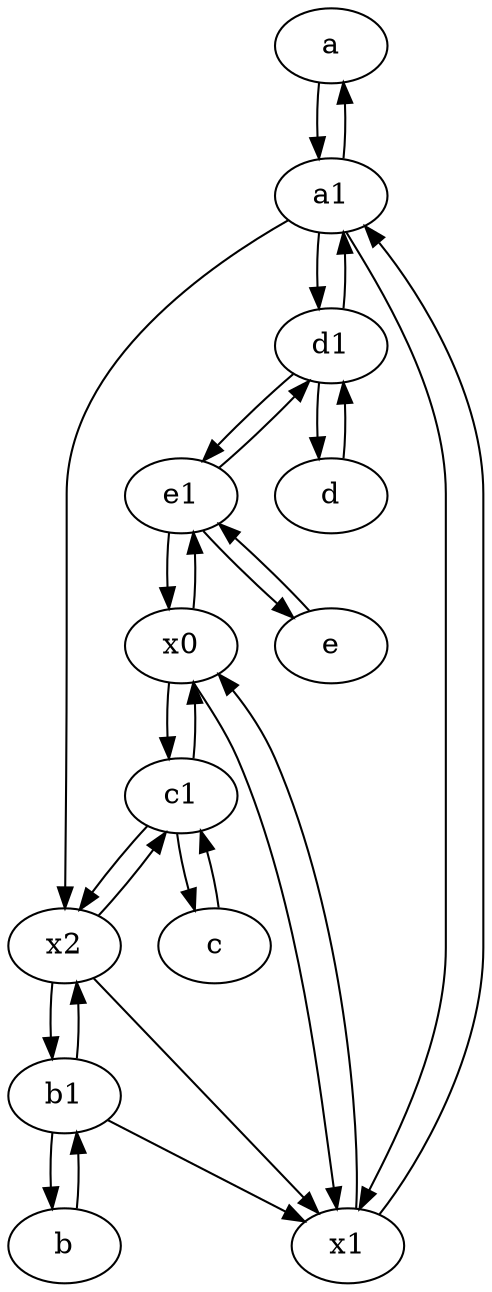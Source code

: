 digraph  {
	a [pos="40,10!"];
	x2;
	b [pos="50,20!"];
	e [pos="30,50!"];
	e1 [pos="25,45!"];
	a1 [pos="40,15!"];
	x0;
	x1;
	c [pos="20,10!"];
	c1 [pos="30,15!"];
	d1 [pos="25,30!"];
	d [pos="20,30!"];
	b1 [pos="45,20!"];
	x0 -> e1;
	c -> c1;
	a1 -> a;
	e1 -> x0;
	x1 -> x0;
	b -> b1;
	x0 -> x1;
	a1 -> x2;
	d -> d1;
	a -> a1;
	x2 -> c1;
	a1 -> d1;
	b1 -> x1;
	d1 -> a1;
	d1 -> d;
	c1 -> x2;
	x0 -> c1;
	a1 -> x1;
	x1 -> a1;
	x2 -> x1;
	c1 -> x0;
	b1 -> x2;
	x2 -> b1;
	e1 -> d1;
	e -> e1;
	b1 -> b;
	d1 -> e1;
	c1 -> c;
	e1 -> e;

	}
